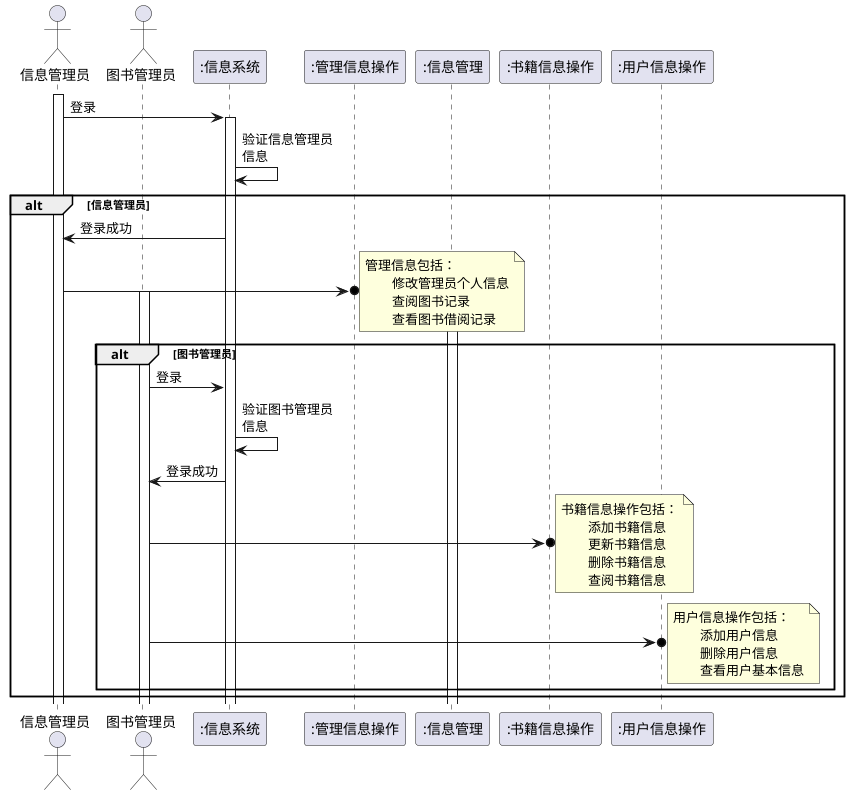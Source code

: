 @startuml
actor 信息管理员
actor 图书管理员
participant ":信息系统"
activate 信息管理员
信息管理员 -> ":信息系统":登录
activate ":信息系统"
":信息系统" -> ":信息系统":验证信息管理员\n信息
alt 信息管理员
	":信息系统" ->信息管理员:登录成功
	信息管理员 ->o ":管理信息操作"
	note right
	管理信息包括：
    	修改管理员个人信息
    	查阅图书记录
    	查看图书借阅记录
    end note
	activate ":信息管理"
alt 图书管理员
activate 图书管理员
图书管理员 -> ":信息系统":登录
":信息系统" -> ":信息系统":验证图书管理员\n信息
":信息系统" ->图书管理员:登录成功
图书管理员 ->o ":书籍信息操作"
note right
	书籍信息操作包括：
    	添加书籍信息
    	更新书籍信息
    	删除书籍信息
    	查阅书籍信息
    end note
图书管理员 ->o ":用户信息操作"
note right
	用户信息操作包括：
    	添加用户信息
    	删除用户信息
    	查看用户基本信息
    end note
end
end
@enduml